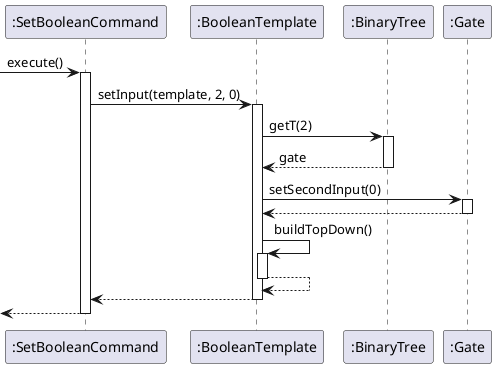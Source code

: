 @startuml
[-> ":SetBooleanCommand" : execute()
activate ":SetBooleanCommand"

":SetBooleanCommand" -> ":BooleanTemplate" : setInput(template, 2, 0)
activate ":BooleanTemplate"

":BooleanTemplate" -> ":BinaryTree" : getT(2)
activate ":BinaryTree"

":BinaryTree" --> ":BooleanTemplate" : gate
deactivate ":BinaryTree"

":BooleanTemplate" -> ":Gate" : setSecondInput(0)
activate ":Gate"

":Gate" --> ":BooleanTemplate"
deactivate ":Gate"

":BooleanTemplate" -> ":BooleanTemplate" : buildTopDown()
activate ":BooleanTemplate"

":BooleanTemplate" --> ":BooleanTemplate"
deactivate ":BooleanTemplate"

":BooleanTemplate" --> ":SetBooleanCommand"
deactivate ":BooleanTemplate"

[<-- ":SetBooleanCommand"
deactivate ":SetBooleanCommand"
@enduml